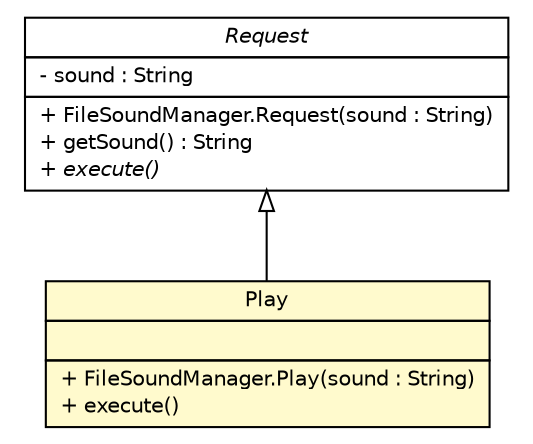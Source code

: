 #!/usr/local/bin/dot
#
# Class diagram 
# Generated by UMLGraph version R5_6 (http://www.umlgraph.org/)
#

digraph G {
	edge [fontname="Helvetica",fontsize=10,labelfontname="Helvetica",labelfontsize=10];
	node [fontname="Helvetica",fontsize=10,shape=plaintext];
	nodesep=0.25;
	ranksep=0.5;
	// main.FileSoundManager.Request
	c9092 [label=<<table title="main.FileSoundManager.Request" border="0" cellborder="1" cellspacing="0" cellpadding="2" port="p" href="./FileSoundManager.Request.html">
		<tr><td><table border="0" cellspacing="0" cellpadding="1">
<tr><td align="center" balign="center"><font face="Helvetica-Oblique"> Request </font></td></tr>
		</table></td></tr>
		<tr><td><table border="0" cellspacing="0" cellpadding="1">
<tr><td align="left" balign="left"> - sound : String </td></tr>
		</table></td></tr>
		<tr><td><table border="0" cellspacing="0" cellpadding="1">
<tr><td align="left" balign="left"> + FileSoundManager.Request(sound : String) </td></tr>
<tr><td align="left" balign="left"> + getSound() : String </td></tr>
<tr><td align="left" balign="left"><font face="Helvetica-Oblique" point-size="10.0"> + execute() </font></td></tr>
		</table></td></tr>
		</table>>, URL="./FileSoundManager.Request.html", fontname="Helvetica", fontcolor="black", fontsize=10.0];
	// main.FileSoundManager.Play
	c9093 [label=<<table title="main.FileSoundManager.Play" border="0" cellborder="1" cellspacing="0" cellpadding="2" port="p" bgcolor="lemonChiffon" href="./FileSoundManager.Play.html">
		<tr><td><table border="0" cellspacing="0" cellpadding="1">
<tr><td align="center" balign="center"> Play </td></tr>
		</table></td></tr>
		<tr><td><table border="0" cellspacing="0" cellpadding="1">
<tr><td align="left" balign="left">  </td></tr>
		</table></td></tr>
		<tr><td><table border="0" cellspacing="0" cellpadding="1">
<tr><td align="left" balign="left"> + FileSoundManager.Play(sound : String) </td></tr>
<tr><td align="left" balign="left"> + execute() </td></tr>
		</table></td></tr>
		</table>>, URL="./FileSoundManager.Play.html", fontname="Helvetica", fontcolor="black", fontsize=10.0];
	//main.FileSoundManager.Play extends main.FileSoundManager.Request
	c9092:p -> c9093:p [dir=back,arrowtail=empty];
}

